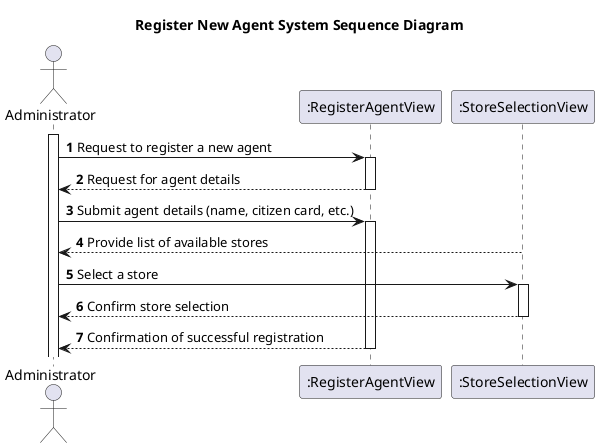 @startuml
'https://plantuml.com/sequence-diagram

title Register New Agent System Sequence Diagram

autoactivate on
autonumber

actor "Administrator" as Person
participant ":RegisterAgentView" as System
participant ":StoreSelectionView" as Syste

activate Person

Person -> System: Request to register a new agent
System --> Person: Request for agent details

Person -> System: Submit agent details (name, citizen card, etc.)
Syste --> Person: Provide list of available stores

Person -> Syste: Select a store
Syste --> Person: Confirm store selection

System --> Person: Confirmation of successful registration

@enduml
